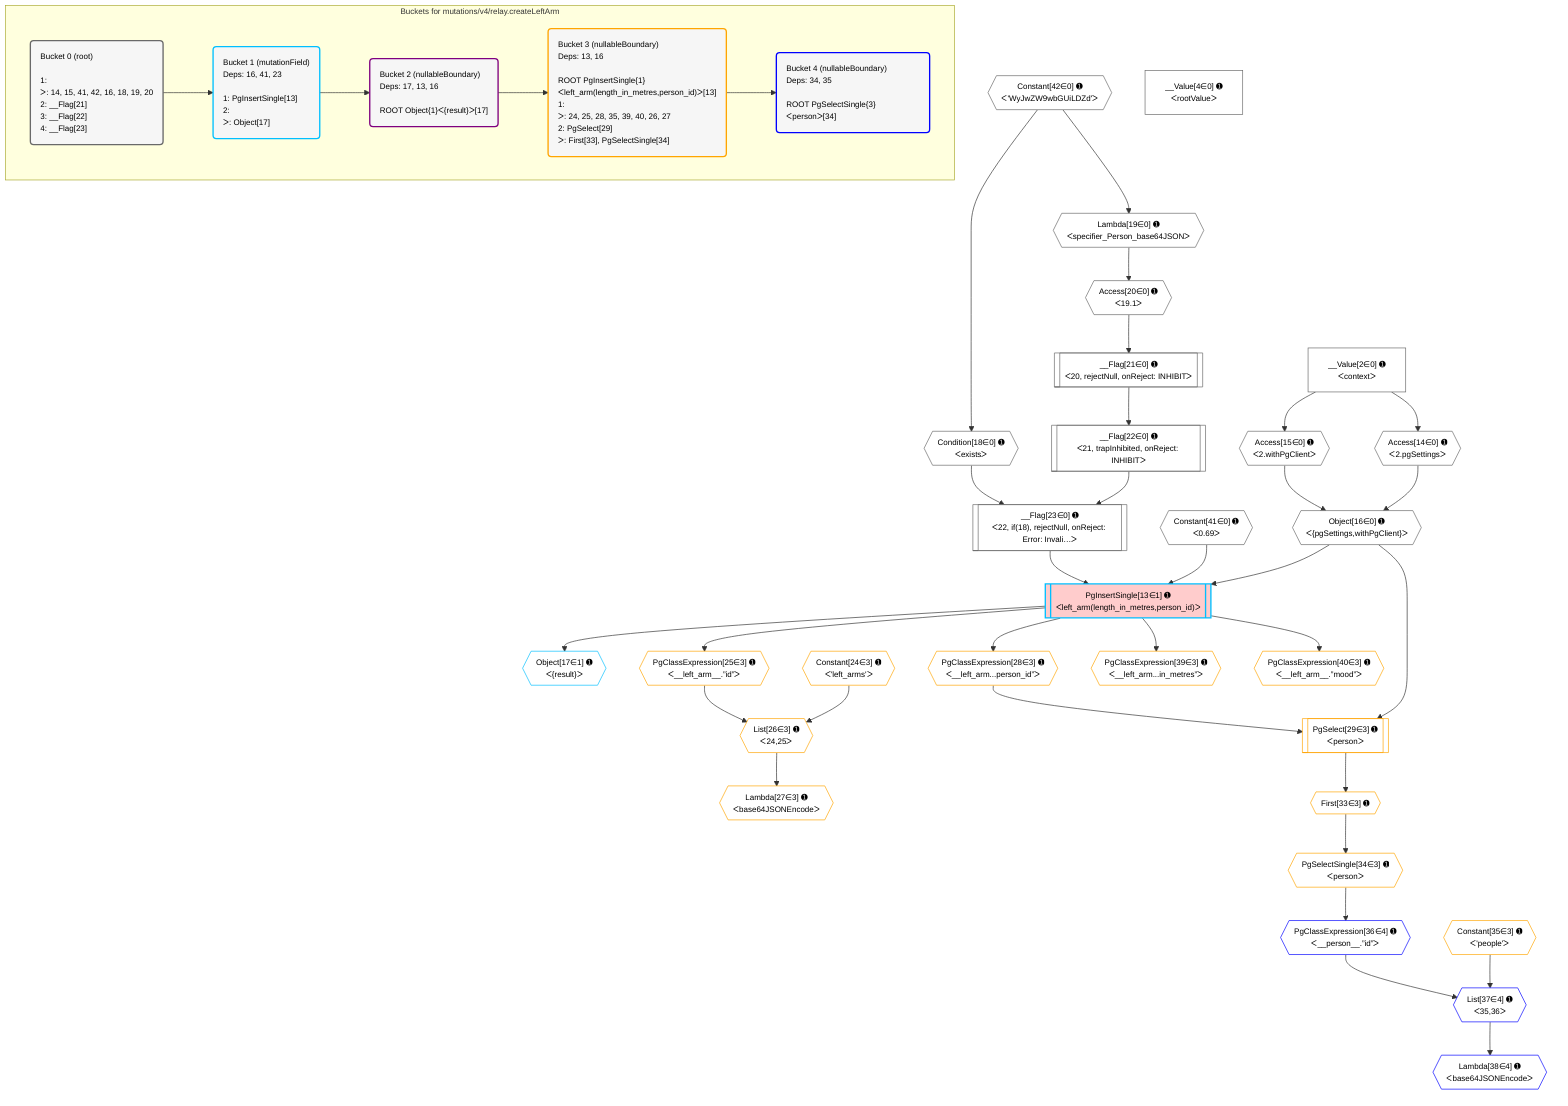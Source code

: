 %%{init: {'themeVariables': { 'fontSize': '12px'}}}%%
graph TD
    classDef path fill:#eee,stroke:#000,color:#000
    classDef plan fill:#fff,stroke-width:1px,color:#000
    classDef itemplan fill:#fff,stroke-width:2px,color:#000
    classDef unbatchedplan fill:#dff,stroke-width:1px,color:#000
    classDef sideeffectplan fill:#fcc,stroke-width:2px,color:#000
    classDef bucket fill:#f6f6f6,color:#000,stroke-width:2px,text-align:left


    %% plan dependencies
    Object16{{"Object[16∈0] ➊<br />ᐸ{pgSettings,withPgClient}ᐳ"}}:::plan
    Access14{{"Access[14∈0] ➊<br />ᐸ2.pgSettingsᐳ"}}:::plan
    Access15{{"Access[15∈0] ➊<br />ᐸ2.withPgClientᐳ"}}:::plan
    Access14 & Access15 --> Object16
    __Flag23[["__Flag[23∈0] ➊<br />ᐸ22, if(18), rejectNull, onReject: Error: Invali…ᐳ"]]:::plan
    __Flag22[["__Flag[22∈0] ➊<br />ᐸ21, trapInhibited, onReject: INHIBITᐳ"]]:::plan
    Condition18{{"Condition[18∈0] ➊<br />ᐸexistsᐳ"}}:::plan
    __Flag22 & Condition18 --> __Flag23
    __Value2["__Value[2∈0] ➊<br />ᐸcontextᐳ"]:::plan
    __Value2 --> Access14
    __Value2 --> Access15
    Constant42{{"Constant[42∈0] ➊<br />ᐸ'WyJwZW9wbGUiLDZd'ᐳ"}}:::plan
    Constant42 --> Condition18
    Lambda19{{"Lambda[19∈0] ➊<br />ᐸspecifier_Person_base64JSONᐳ"}}:::plan
    Constant42 --> Lambda19
    Access20{{"Access[20∈0] ➊<br />ᐸ19.1ᐳ"}}:::plan
    Lambda19 --> Access20
    __Flag21[["__Flag[21∈0] ➊<br />ᐸ20, rejectNull, onReject: INHIBITᐳ"]]:::plan
    Access20 --> __Flag21
    __Flag21 --> __Flag22
    __Value4["__Value[4∈0] ➊<br />ᐸrootValueᐳ"]:::plan
    Constant41{{"Constant[41∈0] ➊<br />ᐸ0.69ᐳ"}}:::plan
    PgInsertSingle13[["PgInsertSingle[13∈1] ➊<br />ᐸleft_arm(length_in_metres,person_id)ᐳ"]]:::sideeffectplan
    Object16 & Constant41 & __Flag23 --> PgInsertSingle13
    Object17{{"Object[17∈1] ➊<br />ᐸ{result}ᐳ"}}:::plan
    PgInsertSingle13 --> Object17
    List26{{"List[26∈3] ➊<br />ᐸ24,25ᐳ"}}:::plan
    Constant24{{"Constant[24∈3] ➊<br />ᐸ'left_arms'ᐳ"}}:::plan
    PgClassExpression25{{"PgClassExpression[25∈3] ➊<br />ᐸ__left_arm__.”id”ᐳ"}}:::plan
    Constant24 & PgClassExpression25 --> List26
    PgSelect29[["PgSelect[29∈3] ➊<br />ᐸpersonᐳ"]]:::plan
    PgClassExpression28{{"PgClassExpression[28∈3] ➊<br />ᐸ__left_arm...person_id”ᐳ"}}:::plan
    Object16 & PgClassExpression28 --> PgSelect29
    PgInsertSingle13 --> PgClassExpression25
    Lambda27{{"Lambda[27∈3] ➊<br />ᐸbase64JSONEncodeᐳ"}}:::plan
    List26 --> Lambda27
    PgInsertSingle13 --> PgClassExpression28
    First33{{"First[33∈3] ➊"}}:::plan
    PgSelect29 --> First33
    PgSelectSingle34{{"PgSelectSingle[34∈3] ➊<br />ᐸpersonᐳ"}}:::plan
    First33 --> PgSelectSingle34
    PgClassExpression39{{"PgClassExpression[39∈3] ➊<br />ᐸ__left_arm...in_metres”ᐳ"}}:::plan
    PgInsertSingle13 --> PgClassExpression39
    PgClassExpression40{{"PgClassExpression[40∈3] ➊<br />ᐸ__left_arm__.”mood”ᐳ"}}:::plan
    PgInsertSingle13 --> PgClassExpression40
    Constant35{{"Constant[35∈3] ➊<br />ᐸ'people'ᐳ"}}:::plan
    List37{{"List[37∈4] ➊<br />ᐸ35,36ᐳ"}}:::plan
    PgClassExpression36{{"PgClassExpression[36∈4] ➊<br />ᐸ__person__.”id”ᐳ"}}:::plan
    Constant35 & PgClassExpression36 --> List37
    PgSelectSingle34 --> PgClassExpression36
    Lambda38{{"Lambda[38∈4] ➊<br />ᐸbase64JSONEncodeᐳ"}}:::plan
    List37 --> Lambda38

    %% define steps

    subgraph "Buckets for mutations/v4/relay.createLeftArm"
    Bucket0("Bucket 0 (root)<br /><br />1: <br />ᐳ: 14, 15, 41, 42, 16, 18, 19, 20<br />2: __Flag[21]<br />3: __Flag[22]<br />4: __Flag[23]"):::bucket
    classDef bucket0 stroke:#696969
    class Bucket0,__Value2,__Value4,Access14,Access15,Object16,Condition18,Lambda19,Access20,__Flag21,__Flag22,__Flag23,Constant41,Constant42 bucket0
    Bucket1("Bucket 1 (mutationField)<br />Deps: 16, 41, 23<br /><br />1: PgInsertSingle[13]<br />2: <br />ᐳ: Object[17]"):::bucket
    classDef bucket1 stroke:#00bfff
    class Bucket1,PgInsertSingle13,Object17 bucket1
    Bucket2("Bucket 2 (nullableBoundary)<br />Deps: 17, 13, 16<br /><br />ROOT Object{1}ᐸ{result}ᐳ[17]"):::bucket
    classDef bucket2 stroke:#7f007f
    class Bucket2 bucket2
    Bucket3("Bucket 3 (nullableBoundary)<br />Deps: 13, 16<br /><br />ROOT PgInsertSingle{1}ᐸleft_arm(length_in_metres,person_id)ᐳ[13]<br />1: <br />ᐳ: 24, 25, 28, 35, 39, 40, 26, 27<br />2: PgSelect[29]<br />ᐳ: First[33], PgSelectSingle[34]"):::bucket
    classDef bucket3 stroke:#ffa500
    class Bucket3,Constant24,PgClassExpression25,List26,Lambda27,PgClassExpression28,PgSelect29,First33,PgSelectSingle34,Constant35,PgClassExpression39,PgClassExpression40 bucket3
    Bucket4("Bucket 4 (nullableBoundary)<br />Deps: 34, 35<br /><br />ROOT PgSelectSingle{3}ᐸpersonᐳ[34]"):::bucket
    classDef bucket4 stroke:#0000ff
    class Bucket4,PgClassExpression36,List37,Lambda38 bucket4
    Bucket0 --> Bucket1
    Bucket1 --> Bucket2
    Bucket2 --> Bucket3
    Bucket3 --> Bucket4
    end